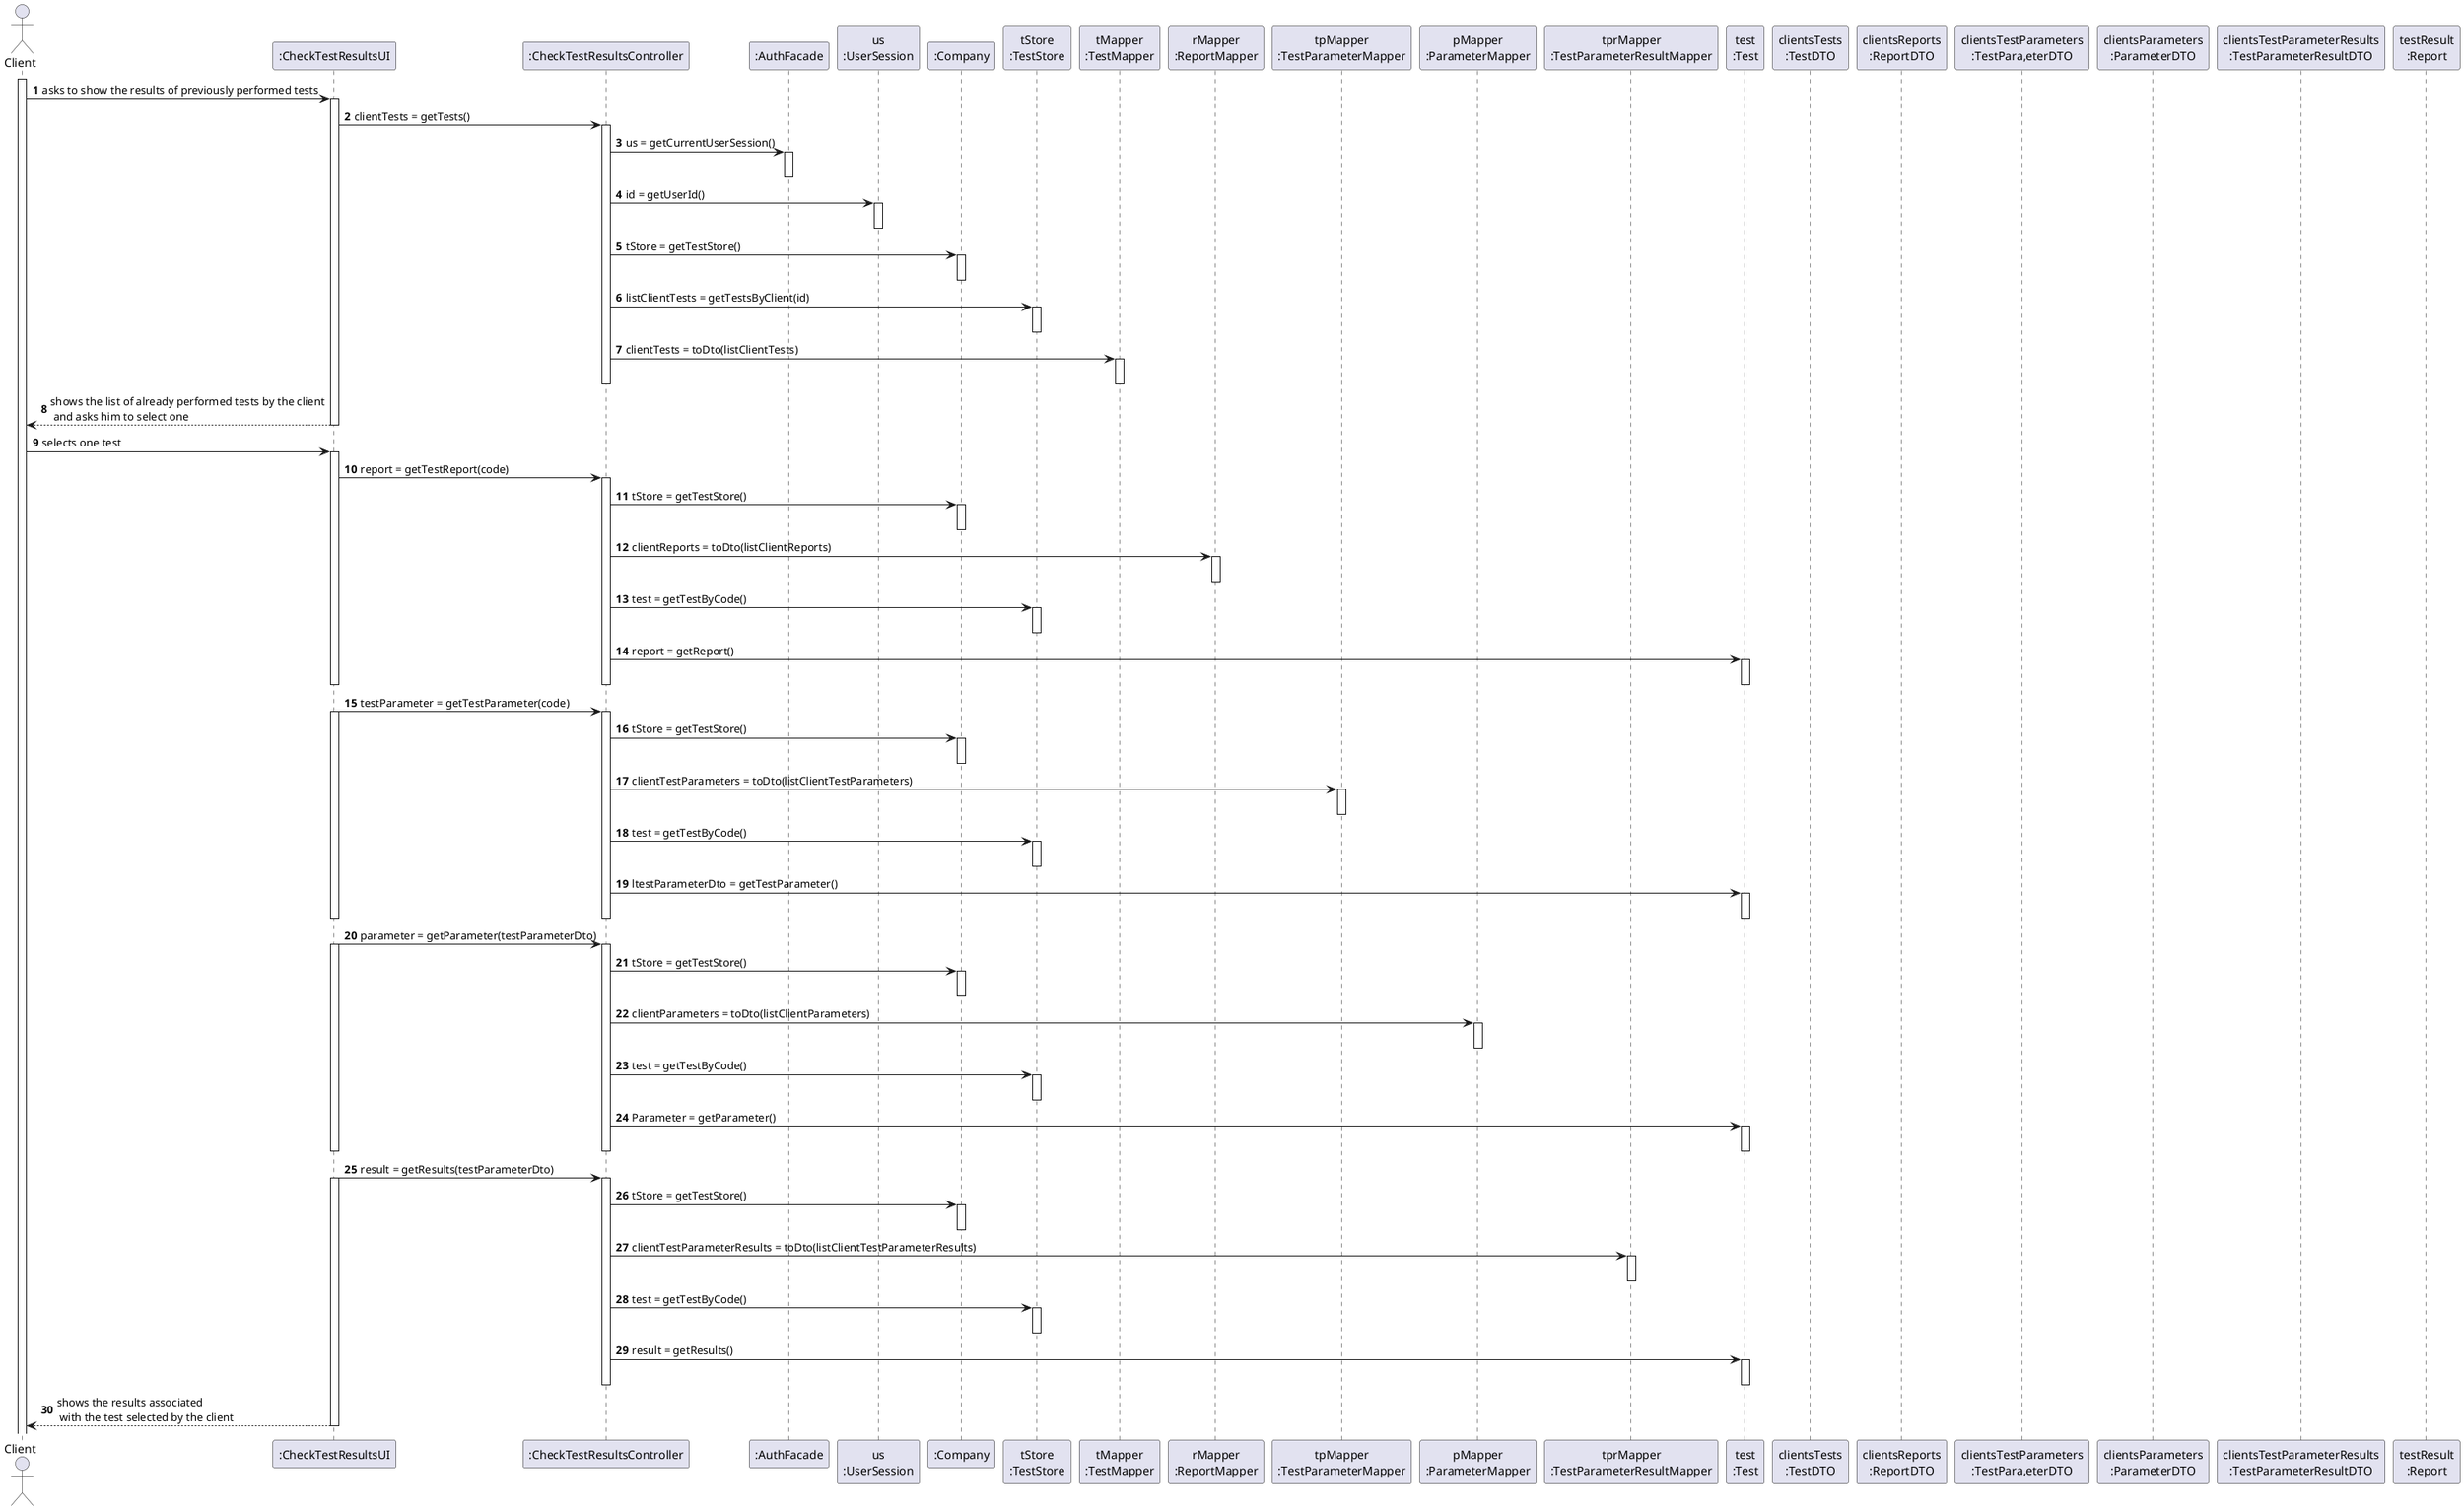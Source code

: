 @startuml
'https://plantuml.com/sequence-diagram

autonumber

actor "Client" as C
participant ":CheckTestResultsUI" as UI
participant ":CheckTestResultsController" as CTRL
participant ":AuthFacade" as AUTH
participant "us\n:UserSession" as US
participant ":Company" as ML
participant "tStore\n:TestStore" as STORE
participant "tMapper\n:TestMapper" as MAP1
participant "rMapper\n:ReportMapper" as MAP2
participant "tpMapper\n:TestParameterMapper" as MAP3
participant "pMapper\n:ParameterMapper" as MAP4
participant "tprMapper\n:TestParameterResultMapper" as MAP5
participant "test\n:Test" as T
participant "clientsTests\n:TestDTO" as DTO1
participant "clientsReports\n:ReportDTO" as DTO2
participant "clientsTestParameters\n:TestPara,eterDTO" as DTO3
participant "clientsParameters\n:ParameterDTO" as DTO4
participant "clientsTestParameterResults\n:TestParameterResultDTO" as DTO5
participant "testResult\n:Report"
activate C

C -> UI: asks to show the results of previously performed tests
activate UI
UI -> CTRL: clientTests = getTests()
activate CTRL
CTRL -> AUTH: us = getCurrentUserSession()
activate AUTH
deactivate AUTH
CTRL -> US: id = getUserId()
activate US
deactivate US
CTRL -> ML: tStore = getTestStore()
activate ML
deactivate ML
CTRL -> STORE: listClientTests = getTestsByClient(id)
activate STORE
deactivate STORE
CTRL -> MAP1: clientTests = toDto(listClientTests)
activate MAP1
deactivate MAP1
deactivate CTRL
UI --> C: shows the list of already performed tests by the client\n and asks him to select one
deactivate UI
C -> UI: selects one test
activate UI
UI -> CTRL: report = getTestReport(code)
activate CTRL
CTRL -> ML: tStore = getTestStore()
activate ML
deactivate ML
CTRL -> MAP2: clientReports = toDto(listClientReports)
activate MAP2
deactivate MAP2
CTRL -> STORE: test = getTestByCode()
activate STORE
deactivate STORE
CTRL -> T: report = getReport()
activate T
deactivate T
deactivate CTRL
deactivate UI
UI -> CTRL: testParameter = getTestParameter(code)
activate UI
activate CTRL
CTRL -> ML: tStore = getTestStore()
activate ML
deactivate ML
CTRL -> MAP3: clientTestParameters = toDto(listClientTestParameters)
activate MAP3
deactivate MAP3
CTRL -> STORE: test = getTestByCode()
activate STORE
deactivate STORE
CTRL -> T: ltestParameterDto = getTestParameter()
activate T
deactivate T
deactivate CTRL
deactivate UI
UI -> CTRL: parameter = getParameter(testParameterDto)
activate UI
activate CTRL
CTRL -> ML: tStore = getTestStore()
activate ML
deactivate ML
CTRL -> MAP4: clientParameters = toDto(listClientParameters)
activate MAP4
deactivate MAP4
CTRL -> STORE: test = getTestByCode()
activate STORE
deactivate STORE
CTRL -> T: Parameter = getParameter()
activate T
deactivate T
deactivate CTRL
deactivate UI
UI -> CTRL: result = getResults(testParameterDto)
activate UI
activate CTRL
CTRL -> ML: tStore = getTestStore()
activate ML
deactivate ML
CTRL -> MAP5: clientTestParameterResults = toDto(listClientTestParameterResults)
activate MAP5
deactivate MAP5
CTRL -> STORE: test = getTestByCode()
activate STORE
deactivate STORE
CTRL -> T: result = getResults()
activate T
deactivate T
deactivate CTRL
UI --> C: shows the results associated\n with the test selected by the client
deactivate UI
@enduml